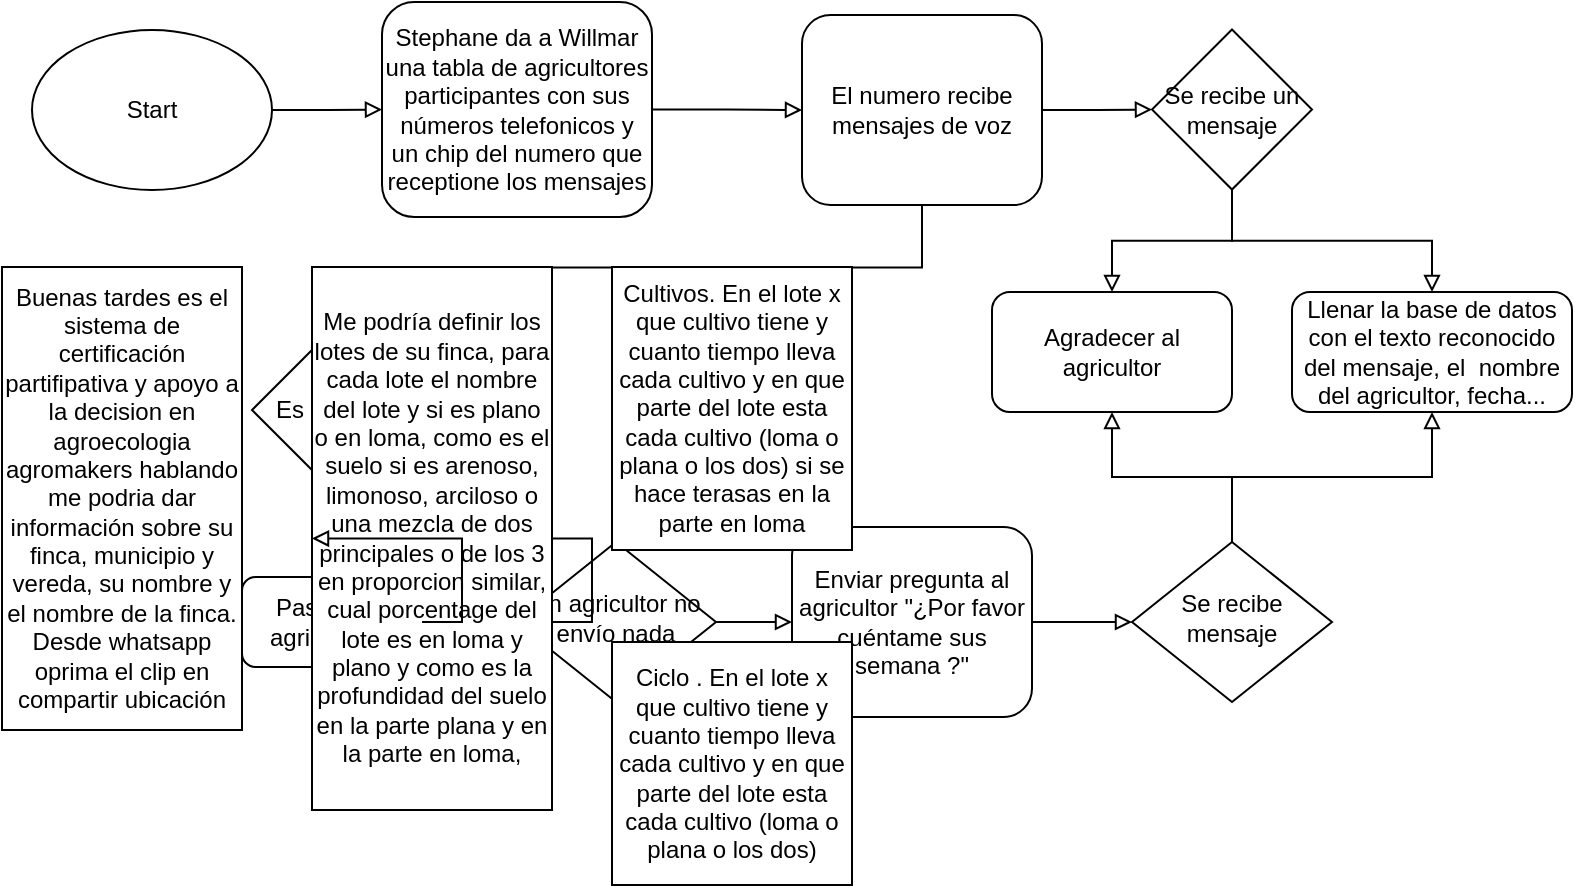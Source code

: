 <mxfile version="12.6.8" type="github">
  <diagram id="C5RBs43oDa-KdzZeNtuy" name="Page-1">
    <mxGraphModel dx="801" dy="464" grid="1" gridSize="10" guides="1" tooltips="1" connect="1" arrows="1" fold="1" page="1" pageScale="1" pageWidth="827" pageHeight="1169" math="0" shadow="0">
      <root>
        <mxCell id="WIyWlLk6GJQsqaUBKTNV-0"/>
        <mxCell id="WIyWlLk6GJQsqaUBKTNV-1" parent="WIyWlLk6GJQsqaUBKTNV-0"/>
        <mxCell id="LFKima_Gjq3WjR07UFZ1-44" style="edgeStyle=orthogonalEdgeStyle;rounded=0;orthogonalLoop=1;jettySize=auto;html=1;entryX=0;entryY=0.5;entryDx=0;entryDy=0;endArrow=block;endFill=0;" parent="WIyWlLk6GJQsqaUBKTNV-1" source="LFKima_Gjq3WjR07UFZ1-4" target="LFKima_Gjq3WjR07UFZ1-14" edge="1">
          <mxGeometry relative="1" as="geometry"/>
        </mxCell>
        <mxCell id="LFKima_Gjq3WjR07UFZ1-4" value="Enviar pregunta al agricultor &quot;¿Por favor cuéntame sus semana ?&quot;" style="rounded=1;whiteSpace=wrap;html=1;" parent="WIyWlLk6GJQsqaUBKTNV-1" vertex="1">
          <mxGeometry x="420" y="278.5" width="120" height="95" as="geometry"/>
        </mxCell>
        <mxCell id="LFKima_Gjq3WjR07UFZ1-43" style="edgeStyle=orthogonalEdgeStyle;rounded=0;orthogonalLoop=1;jettySize=auto;html=1;exitX=1;exitY=0.5;exitDx=0;exitDy=0;entryX=0;entryY=0.5;entryDx=0;entryDy=0;endArrow=block;endFill=0;" parent="WIyWlLk6GJQsqaUBKTNV-1" source="LFKima_Gjq3WjR07UFZ1-5" target="LFKima_Gjq3WjR07UFZ1-4" edge="1">
          <mxGeometry relative="1" as="geometry"/>
        </mxCell>
        <mxCell id="LFKima_Gjq3WjR07UFZ1-5" value="Un agricultor no envío nada" style="rhombus;whiteSpace=wrap;html=1;shadow=0;fontFamily=Helvetica;fontSize=12;align=center;strokeWidth=1;spacing=6;spacingTop=-4;" parent="WIyWlLk6GJQsqaUBKTNV-1" vertex="1">
          <mxGeometry x="282" y="286" width="100" height="80" as="geometry"/>
        </mxCell>
        <mxCell id="LFKima_Gjq3WjR07UFZ1-9" style="edgeStyle=orthogonalEdgeStyle;rounded=0;orthogonalLoop=1;jettySize=auto;html=1;exitX=0.5;exitY=1;exitDx=0;exitDy=0;endArrow=block;endFill=0;entryX=0.5;entryY=0;entryDx=0;entryDy=0;" parent="WIyWlLk6GJQsqaUBKTNV-1" source="LFKima_Gjq3WjR07UFZ1-7" target="LFKima_Gjq3WjR07UFZ1-26" edge="1">
          <mxGeometry relative="1" as="geometry"/>
        </mxCell>
        <mxCell id="LFKima_Gjq3WjR07UFZ1-7" value="Es viernes" style="rhombus;whiteSpace=wrap;html=1;" parent="WIyWlLk6GJQsqaUBKTNV-1" vertex="1">
          <mxGeometry x="150" y="180" width="80" height="80" as="geometry"/>
        </mxCell>
        <mxCell id="LFKima_Gjq3WjR07UFZ1-12" value="No" style="text;html=1;align=center;verticalAlign=middle;resizable=0;points=[];autosize=1;" parent="WIyWlLk6GJQsqaUBKTNV-1" vertex="1">
          <mxGeometry x="610" y="316" width="30" height="20" as="geometry"/>
        </mxCell>
        <mxCell id="LFKima_Gjq3WjR07UFZ1-22" style="edgeStyle=orthogonalEdgeStyle;rounded=0;orthogonalLoop=1;jettySize=auto;html=1;exitX=0.5;exitY=0;exitDx=0;exitDy=0;entryX=0.5;entryY=1;entryDx=0;entryDy=0;endArrow=block;endFill=0;" parent="WIyWlLk6GJQsqaUBKTNV-1" source="LFKima_Gjq3WjR07UFZ1-14" target="LFKima_Gjq3WjR07UFZ1-41" edge="1">
          <mxGeometry relative="1" as="geometry">
            <mxPoint x="590" y="305" as="targetPoint"/>
          </mxGeometry>
        </mxCell>
        <mxCell id="LFKima_Gjq3WjR07UFZ1-54" style="edgeStyle=orthogonalEdgeStyle;rounded=0;orthogonalLoop=1;jettySize=auto;html=1;exitX=0.5;exitY=0;exitDx=0;exitDy=0;endArrow=block;endFill=0;" parent="WIyWlLk6GJQsqaUBKTNV-1" source="LFKima_Gjq3WjR07UFZ1-14" target="LFKima_Gjq3WjR07UFZ1-51" edge="1">
          <mxGeometry relative="1" as="geometry"/>
        </mxCell>
        <mxCell id="LFKima_Gjq3WjR07UFZ1-14" value="Se recibe mensaje" style="rhombus;whiteSpace=wrap;html=1;shadow=0;fontFamily=Helvetica;fontSize=12;align=center;strokeWidth=1;spacing=6;spacingTop=-4;" parent="WIyWlLk6GJQsqaUBKTNV-1" vertex="1">
          <mxGeometry x="590" y="286" width="100" height="80" as="geometry"/>
        </mxCell>
        <mxCell id="LFKima_Gjq3WjR07UFZ1-21" style="edgeStyle=orthogonalEdgeStyle;rounded=0;orthogonalLoop=1;jettySize=auto;html=1;exitX=0.5;exitY=1;exitDx=0;exitDy=0;entryX=0.5;entryY=0;entryDx=0;entryDy=0;endArrow=block;endFill=0;" parent="WIyWlLk6GJQsqaUBKTNV-1" source="LFKima_Gjq3WjR07UFZ1-20" target="LFKima_Gjq3WjR07UFZ1-7" edge="1">
          <mxGeometry relative="1" as="geometry"/>
        </mxCell>
        <mxCell id="LFKima_Gjq3WjR07UFZ1-20" value="El numero recibe mensajes de voz" style="rounded=1;whiteSpace=wrap;html=1;" parent="WIyWlLk6GJQsqaUBKTNV-1" vertex="1">
          <mxGeometry x="425" y="22.5" width="120" height="95" as="geometry"/>
        </mxCell>
        <mxCell id="LFKima_Gjq3WjR07UFZ1-26" value="Pasar lista agricultores" style="rounded=1;whiteSpace=wrap;html=1;" parent="WIyWlLk6GJQsqaUBKTNV-1" vertex="1">
          <mxGeometry x="145" y="303.5" width="90" height="45" as="geometry"/>
        </mxCell>
        <mxCell id="LFKima_Gjq3WjR07UFZ1-38" style="edgeStyle=orthogonalEdgeStyle;rounded=0;orthogonalLoop=1;jettySize=auto;html=1;exitX=1;exitY=0.5;exitDx=0;exitDy=0;entryX=0;entryY=0.5;entryDx=0;entryDy=0;endArrow=block;endFill=0;" parent="WIyWlLk6GJQsqaUBKTNV-1" source="LFKima_Gjq3WjR07UFZ1-32" target="LFKima_Gjq3WjR07UFZ1-37" edge="1">
          <mxGeometry relative="1" as="geometry"/>
        </mxCell>
        <mxCell id="LFKima_Gjq3WjR07UFZ1-32" value="Start" style="ellipse;whiteSpace=wrap;html=1;" parent="WIyWlLk6GJQsqaUBKTNV-1" vertex="1">
          <mxGeometry x="40" y="30" width="120" height="80" as="geometry"/>
        </mxCell>
        <mxCell id="LFKima_Gjq3WjR07UFZ1-36" style="edgeStyle=orthogonalEdgeStyle;rounded=0;orthogonalLoop=1;jettySize=auto;html=1;endArrow=block;endFill=0;entryX=0;entryY=0.5;entryDx=0;entryDy=0;exitX=1;exitY=0.5;exitDx=0;exitDy=0;" parent="WIyWlLk6GJQsqaUBKTNV-1" source="eJcWsqn1xugrgQTTtv47-1" target="LFKima_Gjq3WjR07UFZ1-5" edge="1">
          <mxGeometry relative="1" as="geometry">
            <mxPoint x="426" y="423" as="sourcePoint"/>
            <mxPoint x="390" y="411" as="targetPoint"/>
          </mxGeometry>
        </mxCell>
        <mxCell id="LFKima_Gjq3WjR07UFZ1-39" style="edgeStyle=orthogonalEdgeStyle;rounded=0;orthogonalLoop=1;jettySize=auto;html=1;exitX=1;exitY=0.5;exitDx=0;exitDy=0;entryX=0;entryY=0.5;entryDx=0;entryDy=0;endArrow=block;endFill=0;" parent="WIyWlLk6GJQsqaUBKTNV-1" source="LFKima_Gjq3WjR07UFZ1-37" target="LFKima_Gjq3WjR07UFZ1-20" edge="1">
          <mxGeometry relative="1" as="geometry"/>
        </mxCell>
        <mxCell id="LFKima_Gjq3WjR07UFZ1-37" value="Stephane da a Willmar una tabla de agricultores participantes con sus números telefonicos y un chip del numero que receptione los mensajes" style="rounded=1;whiteSpace=wrap;html=1;" parent="WIyWlLk6GJQsqaUBKTNV-1" vertex="1">
          <mxGeometry x="215" y="16" width="135" height="107.5" as="geometry"/>
        </mxCell>
        <mxCell id="LFKima_Gjq3WjR07UFZ1-41" value="Llenar la base de datos con el texto reconocido del mensaje, el&amp;nbsp; nombre del agricultor, fecha..." style="rounded=1;whiteSpace=wrap;html=1;" parent="WIyWlLk6GJQsqaUBKTNV-1" vertex="1">
          <mxGeometry x="670" y="161" width="140" height="60" as="geometry"/>
        </mxCell>
        <mxCell id="LFKima_Gjq3WjR07UFZ1-42" style="edgeStyle=orthogonalEdgeStyle;rounded=0;orthogonalLoop=1;jettySize=auto;html=1;exitX=1;exitY=0.5;exitDx=0;exitDy=0;entryX=0;entryY=0.5;entryDx=0;entryDy=0;endArrow=block;endFill=0;" parent="WIyWlLk6GJQsqaUBKTNV-1" source="LFKima_Gjq3WjR07UFZ1-20" target="LFKima_Gjq3WjR07UFZ1-45" edge="1">
          <mxGeometry relative="1" as="geometry">
            <mxPoint x="345" y="80" as="sourcePoint"/>
            <mxPoint x="435" y="80" as="targetPoint"/>
          </mxGeometry>
        </mxCell>
        <mxCell id="LFKima_Gjq3WjR07UFZ1-46" style="edgeStyle=orthogonalEdgeStyle;rounded=0;orthogonalLoop=1;jettySize=auto;html=1;exitX=0.5;exitY=1;exitDx=0;exitDy=0;endArrow=block;endFill=0;" parent="WIyWlLk6GJQsqaUBKTNV-1" source="LFKima_Gjq3WjR07UFZ1-45" target="LFKima_Gjq3WjR07UFZ1-41" edge="1">
          <mxGeometry relative="1" as="geometry"/>
        </mxCell>
        <mxCell id="LFKima_Gjq3WjR07UFZ1-52" style="edgeStyle=orthogonalEdgeStyle;rounded=0;orthogonalLoop=1;jettySize=auto;html=1;exitX=0.5;exitY=1;exitDx=0;exitDy=0;entryX=0.5;entryY=0;entryDx=0;entryDy=0;endArrow=block;endFill=0;" parent="WIyWlLk6GJQsqaUBKTNV-1" source="LFKima_Gjq3WjR07UFZ1-45" target="LFKima_Gjq3WjR07UFZ1-51" edge="1">
          <mxGeometry relative="1" as="geometry"/>
        </mxCell>
        <mxCell id="LFKima_Gjq3WjR07UFZ1-45" value="Se recibe un mensaje" style="rhombus;whiteSpace=wrap;html=1;" parent="WIyWlLk6GJQsqaUBKTNV-1" vertex="1">
          <mxGeometry x="600" y="29.75" width="80" height="80" as="geometry"/>
        </mxCell>
        <mxCell id="LFKima_Gjq3WjR07UFZ1-51" value="Agradecer al agricultor" style="rounded=1;whiteSpace=wrap;html=1;" parent="WIyWlLk6GJQsqaUBKTNV-1" vertex="1">
          <mxGeometry x="520" y="161" width="120" height="60" as="geometry"/>
        </mxCell>
        <mxCell id="eJcWsqn1xugrgQTTtv47-0" value="Buenas tardes es el sistema de certificación partifipativa y apoyo a la decision en agroecologia agromakers hablando me podria dar información sobre su finca, municipio y vereda, su nombre y el nombre de la finca. Desde whatsapp oprima el clip en compartir ubicación" style="rounded=0;whiteSpace=wrap;html=1;" vertex="1" parent="WIyWlLk6GJQsqaUBKTNV-1">
          <mxGeometry x="25" y="148.5" width="120" height="231.5" as="geometry"/>
        </mxCell>
        <mxCell id="eJcWsqn1xugrgQTTtv47-1" value="Me podría definir los lotes de su finca, para cada lote el nombre del lote y si es plano o en loma, como es el suelo si es arenoso, limonoso, arciloso o una mezcla de dos principales o de los 3 en proporcion similar, cual porcentage del lote es en loma y plano y como es la profundidad del suelo en la parte plana y en la parte en loma, " style="rounded=0;whiteSpace=wrap;html=1;" vertex="1" parent="WIyWlLk6GJQsqaUBKTNV-1">
          <mxGeometry x="180" y="148.5" width="120" height="271.5" as="geometry"/>
        </mxCell>
        <mxCell id="eJcWsqn1xugrgQTTtv47-2" style="edgeStyle=orthogonalEdgeStyle;rounded=0;orthogonalLoop=1;jettySize=auto;html=1;endArrow=block;endFill=0;entryX=0;entryY=0.5;entryDx=0;entryDy=0;exitX=1;exitY=0.5;exitDx=0;exitDy=0;" edge="1" parent="WIyWlLk6GJQsqaUBKTNV-1" source="LFKima_Gjq3WjR07UFZ1-26" target="eJcWsqn1xugrgQTTtv47-1">
          <mxGeometry relative="1" as="geometry">
            <mxPoint x="235" y="326" as="sourcePoint"/>
            <mxPoint x="282" y="326" as="targetPoint"/>
          </mxGeometry>
        </mxCell>
        <mxCell id="eJcWsqn1xugrgQTTtv47-3" value="Cultivos. En el lote x que cultivo tiene y cuanto tiempo lleva cada cultivo y en que parte del lote esta cada cultivo (loma o plana o los dos) si se hace terasas en la parte en loma" style="rounded=0;whiteSpace=wrap;html=1;" vertex="1" parent="WIyWlLk6GJQsqaUBKTNV-1">
          <mxGeometry x="330" y="148.5" width="120" height="141.5" as="geometry"/>
        </mxCell>
        <mxCell id="eJcWsqn1xugrgQTTtv47-4" value="Ciclo . En el lote x que cultivo tiene y cuanto tiempo lleva cada cultivo y en que parte del lote esta cada cultivo (loma o plana o los dos)" style="rounded=0;whiteSpace=wrap;html=1;" vertex="1" parent="WIyWlLk6GJQsqaUBKTNV-1">
          <mxGeometry x="330" y="336" width="120" height="121.5" as="geometry"/>
        </mxCell>
      </root>
    </mxGraphModel>
  </diagram>
</mxfile>
